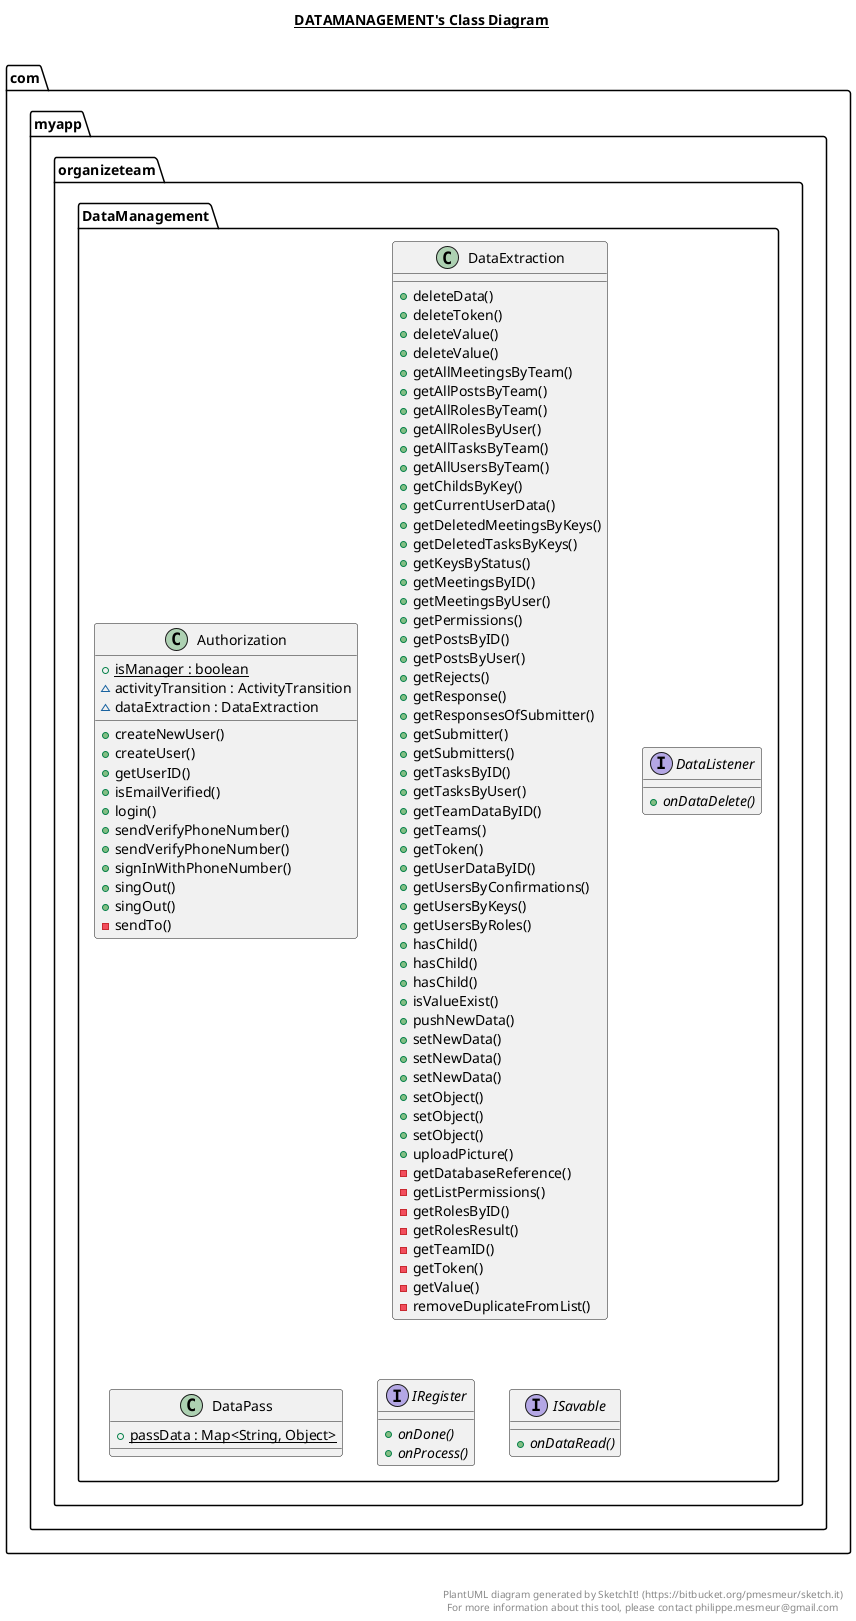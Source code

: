 @startuml

title __DATAMANAGEMENT's Class Diagram__\n

  namespace com.myapp.organizeteam.DataManagement {
    class com.myapp.organizeteam.DataManagement.Authorization {
        {static} + isManager : boolean
        ~ activityTransition : ActivityTransition
        ~ dataExtraction : DataExtraction
        + createNewUser()
        + createUser()
        + getUserID()
        + isEmailVerified()
        + login()
        + sendVerifyPhoneNumber()
        + sendVerifyPhoneNumber()
        + signInWithPhoneNumber()
        + singOut()
        + singOut()
        - sendTo()
    }
  }
  

  namespace com.myapp.organizeteam.DataManagement {
    class com.myapp.organizeteam.DataManagement.DataExtraction {
        + deleteData()
        + deleteToken()
        + deleteValue()
        + deleteValue()
        + getAllMeetingsByTeam()
        + getAllPostsByTeam()
        + getAllRolesByTeam()
        + getAllRolesByUser()
        + getAllTasksByTeam()
        + getAllUsersByTeam()
        + getChildsByKey()
        + getCurrentUserData()
        + getDeletedMeetingsByKeys()
        + getDeletedTasksByKeys()
        + getKeysByStatus()
        + getMeetingsByID()
        + getMeetingsByUser()
        + getPermissions()
        + getPostsByID()
        + getPostsByUser()
        + getRejects()
        + getResponse()
        + getResponsesOfSubmitter()
        + getSubmitter()
        + getSubmitters()
        + getTasksByID()
        + getTasksByUser()
        + getTeamDataByID()
        + getTeams()
        + getToken()
        + getUserDataByID()
        + getUsersByConfirmations()
        + getUsersByKeys()
        + getUsersByRoles()
        + hasChild()
        + hasChild()
        + hasChild()
        + isValueExist()
        + pushNewData()
        + setNewData()
        + setNewData()
        + setNewData()
        + setObject()
        + setObject()
        + setObject()
        + uploadPicture()
        - getDatabaseReference()
        - getListPermissions()
        - getRolesByID()
        - getRolesResult()
        - getTeamID()
        - getToken()
        - getValue()
        - removeDuplicateFromList()
    }
  }
  

  namespace com.myapp.organizeteam.DataManagement {
    interface com.myapp.organizeteam.DataManagement.DataListener {
        {abstract} + onDataDelete()
    }
  }
  

  namespace com.myapp.organizeteam.DataManagement {
    class com.myapp.organizeteam.DataManagement.DataPass {
        {static} + passData : Map<String, Object>
    }
  }
  

  namespace com.myapp.organizeteam.DataManagement {
    interface com.myapp.organizeteam.DataManagement.IRegister {
        {abstract} + onDone()
        {abstract} + onProcess()
    }
  }
  

  namespace com.myapp.organizeteam.DataManagement {
    interface com.myapp.organizeteam.DataManagement.ISavable {
        {abstract} + onDataRead()
    }
  }
  



right footer


PlantUML diagram generated by SketchIt! (https://bitbucket.org/pmesmeur/sketch.it)
For more information about this tool, please contact philippe.mesmeur@gmail.com
endfooter

@enduml
